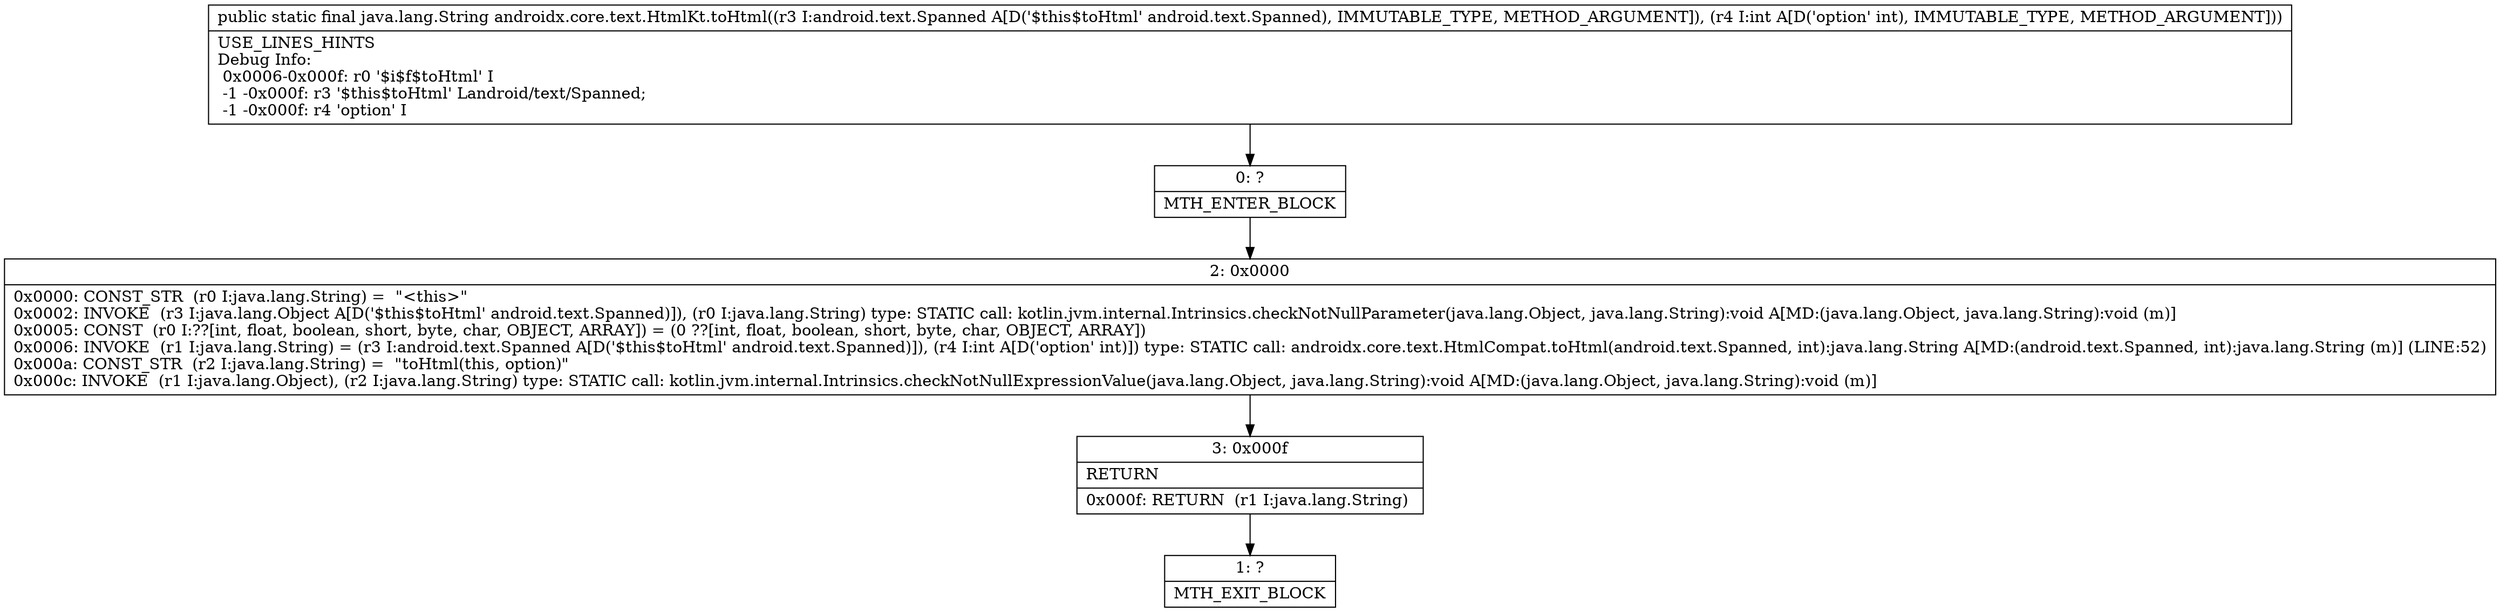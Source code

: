 digraph "CFG forandroidx.core.text.HtmlKt.toHtml(Landroid\/text\/Spanned;I)Ljava\/lang\/String;" {
Node_0 [shape=record,label="{0\:\ ?|MTH_ENTER_BLOCK\l}"];
Node_2 [shape=record,label="{2\:\ 0x0000|0x0000: CONST_STR  (r0 I:java.lang.String) =  \"\<this\>\" \l0x0002: INVOKE  (r3 I:java.lang.Object A[D('$this$toHtml' android.text.Spanned)]), (r0 I:java.lang.String) type: STATIC call: kotlin.jvm.internal.Intrinsics.checkNotNullParameter(java.lang.Object, java.lang.String):void A[MD:(java.lang.Object, java.lang.String):void (m)]\l0x0005: CONST  (r0 I:??[int, float, boolean, short, byte, char, OBJECT, ARRAY]) = (0 ??[int, float, boolean, short, byte, char, OBJECT, ARRAY]) \l0x0006: INVOKE  (r1 I:java.lang.String) = (r3 I:android.text.Spanned A[D('$this$toHtml' android.text.Spanned)]), (r4 I:int A[D('option' int)]) type: STATIC call: androidx.core.text.HtmlCompat.toHtml(android.text.Spanned, int):java.lang.String A[MD:(android.text.Spanned, int):java.lang.String (m)] (LINE:52)\l0x000a: CONST_STR  (r2 I:java.lang.String) =  \"toHtml(this, option)\" \l0x000c: INVOKE  (r1 I:java.lang.Object), (r2 I:java.lang.String) type: STATIC call: kotlin.jvm.internal.Intrinsics.checkNotNullExpressionValue(java.lang.Object, java.lang.String):void A[MD:(java.lang.Object, java.lang.String):void (m)]\l}"];
Node_3 [shape=record,label="{3\:\ 0x000f|RETURN\l|0x000f: RETURN  (r1 I:java.lang.String) \l}"];
Node_1 [shape=record,label="{1\:\ ?|MTH_EXIT_BLOCK\l}"];
MethodNode[shape=record,label="{public static final java.lang.String androidx.core.text.HtmlKt.toHtml((r3 I:android.text.Spanned A[D('$this$toHtml' android.text.Spanned), IMMUTABLE_TYPE, METHOD_ARGUMENT]), (r4 I:int A[D('option' int), IMMUTABLE_TYPE, METHOD_ARGUMENT]))  | USE_LINES_HINTS\lDebug Info:\l  0x0006\-0x000f: r0 '$i$f$toHtml' I\l  \-1 \-0x000f: r3 '$this$toHtml' Landroid\/text\/Spanned;\l  \-1 \-0x000f: r4 'option' I\l}"];
MethodNode -> Node_0;Node_0 -> Node_2;
Node_2 -> Node_3;
Node_3 -> Node_1;
}

